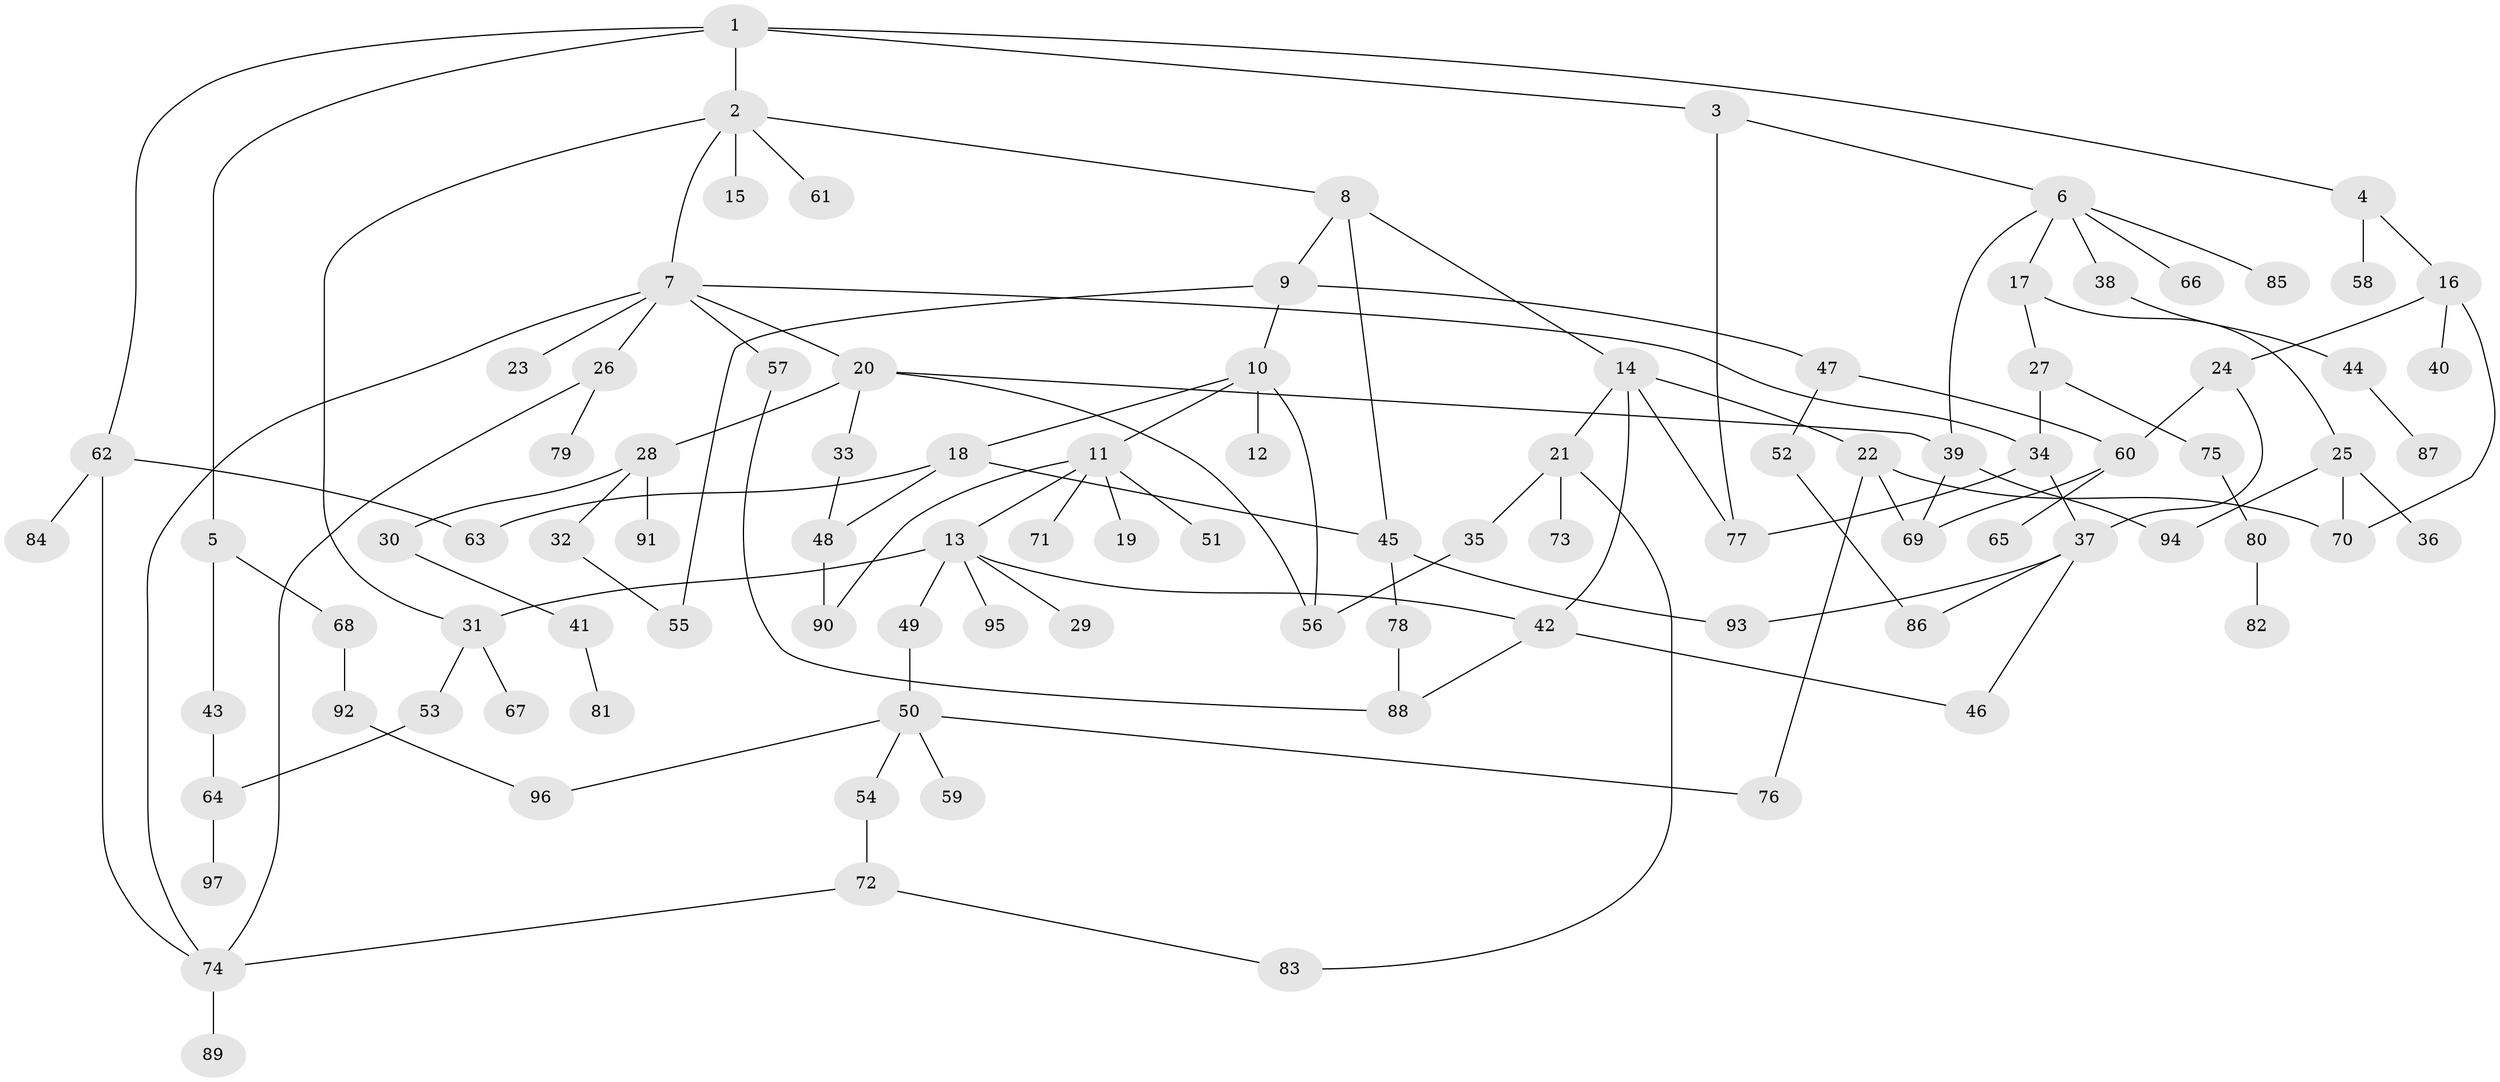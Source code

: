 // Generated by graph-tools (version 1.1) at 2025/49/03/09/25 03:49:20]
// undirected, 97 vertices, 128 edges
graph export_dot {
graph [start="1"]
  node [color=gray90,style=filled];
  1;
  2;
  3;
  4;
  5;
  6;
  7;
  8;
  9;
  10;
  11;
  12;
  13;
  14;
  15;
  16;
  17;
  18;
  19;
  20;
  21;
  22;
  23;
  24;
  25;
  26;
  27;
  28;
  29;
  30;
  31;
  32;
  33;
  34;
  35;
  36;
  37;
  38;
  39;
  40;
  41;
  42;
  43;
  44;
  45;
  46;
  47;
  48;
  49;
  50;
  51;
  52;
  53;
  54;
  55;
  56;
  57;
  58;
  59;
  60;
  61;
  62;
  63;
  64;
  65;
  66;
  67;
  68;
  69;
  70;
  71;
  72;
  73;
  74;
  75;
  76;
  77;
  78;
  79;
  80;
  81;
  82;
  83;
  84;
  85;
  86;
  87;
  88;
  89;
  90;
  91;
  92;
  93;
  94;
  95;
  96;
  97;
  1 -- 2;
  1 -- 3;
  1 -- 4;
  1 -- 5;
  1 -- 62;
  2 -- 7;
  2 -- 8;
  2 -- 15;
  2 -- 31;
  2 -- 61;
  3 -- 6;
  3 -- 77;
  4 -- 16;
  4 -- 58;
  5 -- 43;
  5 -- 68;
  6 -- 17;
  6 -- 38;
  6 -- 66;
  6 -- 85;
  6 -- 39;
  7 -- 20;
  7 -- 23;
  7 -- 26;
  7 -- 34;
  7 -- 57;
  7 -- 74;
  8 -- 9;
  8 -- 14;
  8 -- 45;
  9 -- 10;
  9 -- 47;
  9 -- 55;
  10 -- 11;
  10 -- 12;
  10 -- 18;
  10 -- 56;
  11 -- 13;
  11 -- 19;
  11 -- 51;
  11 -- 71;
  11 -- 90;
  13 -- 29;
  13 -- 49;
  13 -- 95;
  13 -- 42;
  13 -- 31;
  14 -- 21;
  14 -- 22;
  14 -- 42;
  14 -- 77;
  16 -- 24;
  16 -- 40;
  16 -- 70;
  17 -- 25;
  17 -- 27;
  18 -- 45;
  18 -- 48;
  18 -- 63;
  20 -- 28;
  20 -- 33;
  20 -- 39;
  20 -- 56;
  21 -- 35;
  21 -- 73;
  21 -- 83;
  22 -- 69;
  22 -- 70;
  22 -- 76;
  24 -- 37;
  24 -- 60;
  25 -- 36;
  25 -- 70;
  25 -- 94;
  26 -- 79;
  26 -- 74;
  27 -- 75;
  27 -- 34;
  28 -- 30;
  28 -- 32;
  28 -- 91;
  30 -- 41;
  31 -- 53;
  31 -- 67;
  32 -- 55;
  33 -- 48;
  34 -- 77;
  34 -- 37;
  35 -- 56;
  37 -- 46;
  37 -- 86;
  37 -- 93;
  38 -- 44;
  39 -- 94;
  39 -- 69;
  41 -- 81;
  42 -- 88;
  42 -- 46;
  43 -- 64;
  44 -- 87;
  45 -- 78;
  45 -- 93;
  47 -- 52;
  47 -- 60;
  48 -- 90;
  49 -- 50;
  50 -- 54;
  50 -- 59;
  50 -- 76;
  50 -- 96;
  52 -- 86;
  53 -- 64;
  54 -- 72;
  57 -- 88;
  60 -- 65;
  60 -- 69;
  62 -- 74;
  62 -- 84;
  62 -- 63;
  64 -- 97;
  68 -- 92;
  72 -- 83;
  72 -- 74;
  74 -- 89;
  75 -- 80;
  78 -- 88;
  80 -- 82;
  92 -- 96;
}
